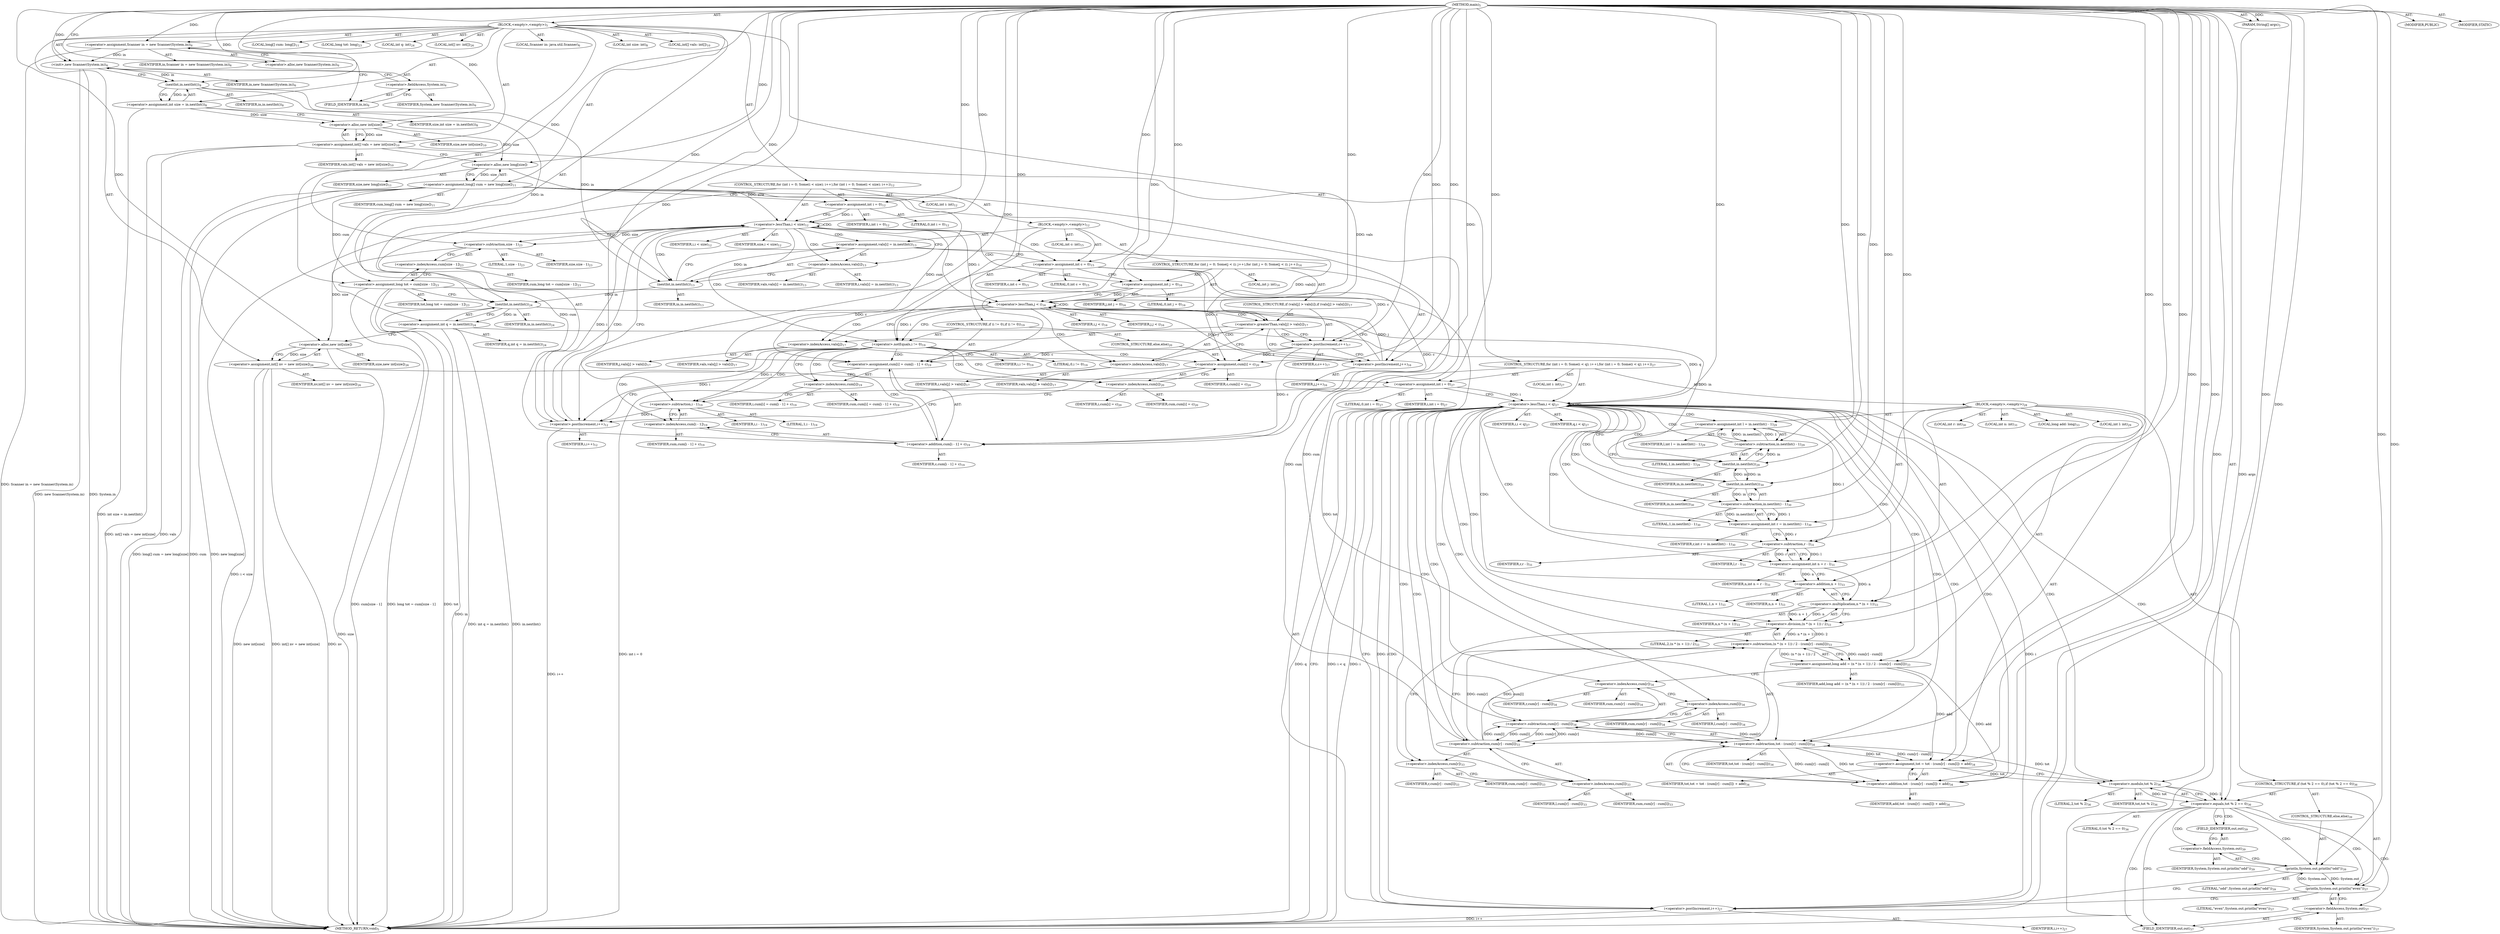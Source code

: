 digraph "main" {  
"19" [label = <(METHOD,main)<SUB>5</SUB>> ]
"20" [label = <(PARAM,String[] args)<SUB>5</SUB>> ]
"21" [label = <(BLOCK,&lt;empty&gt;,&lt;empty&gt;)<SUB>5</SUB>> ]
"4" [label = <(LOCAL,Scanner in: java.util.Scanner)<SUB>6</SUB>> ]
"22" [label = <(&lt;operator&gt;.assignment,Scanner in = new Scanner(System.in))<SUB>6</SUB>> ]
"23" [label = <(IDENTIFIER,in,Scanner in = new Scanner(System.in))<SUB>6</SUB>> ]
"24" [label = <(&lt;operator&gt;.alloc,new Scanner(System.in))<SUB>6</SUB>> ]
"25" [label = <(&lt;init&gt;,new Scanner(System.in))<SUB>6</SUB>> ]
"3" [label = <(IDENTIFIER,in,new Scanner(System.in))<SUB>6</SUB>> ]
"26" [label = <(&lt;operator&gt;.fieldAccess,System.in)<SUB>6</SUB>> ]
"27" [label = <(IDENTIFIER,System,new Scanner(System.in))<SUB>6</SUB>> ]
"28" [label = <(FIELD_IDENTIFIER,in,in)<SUB>6</SUB>> ]
"29" [label = <(LOCAL,int size: int)<SUB>8</SUB>> ]
"30" [label = <(&lt;operator&gt;.assignment,int size = in.nextInt())<SUB>8</SUB>> ]
"31" [label = <(IDENTIFIER,size,int size = in.nextInt())<SUB>8</SUB>> ]
"32" [label = <(nextInt,in.nextInt())<SUB>8</SUB>> ]
"33" [label = <(IDENTIFIER,in,in.nextInt())<SUB>8</SUB>> ]
"34" [label = <(LOCAL,int[] vals: int[])<SUB>10</SUB>> ]
"35" [label = <(&lt;operator&gt;.assignment,int[] vals = new int[size])<SUB>10</SUB>> ]
"36" [label = <(IDENTIFIER,vals,int[] vals = new int[size])<SUB>10</SUB>> ]
"37" [label = <(&lt;operator&gt;.alloc,new int[size])> ]
"38" [label = <(IDENTIFIER,size,new int[size])<SUB>10</SUB>> ]
"39" [label = <(LOCAL,long[] cum: long[])<SUB>11</SUB>> ]
"40" [label = <(&lt;operator&gt;.assignment,long[] cum = new long[size])<SUB>11</SUB>> ]
"41" [label = <(IDENTIFIER,cum,long[] cum = new long[size])<SUB>11</SUB>> ]
"42" [label = <(&lt;operator&gt;.alloc,new long[size])> ]
"43" [label = <(IDENTIFIER,size,new long[size])<SUB>11</SUB>> ]
"44" [label = <(CONTROL_STRUCTURE,for (int i = 0; Some(i &lt; size); i++),for (int i = 0; Some(i &lt; size); i++))<SUB>12</SUB>> ]
"45" [label = <(LOCAL,int i: int)<SUB>12</SUB>> ]
"46" [label = <(&lt;operator&gt;.assignment,int i = 0)<SUB>12</SUB>> ]
"47" [label = <(IDENTIFIER,i,int i = 0)<SUB>12</SUB>> ]
"48" [label = <(LITERAL,0,int i = 0)<SUB>12</SUB>> ]
"49" [label = <(&lt;operator&gt;.lessThan,i &lt; size)<SUB>12</SUB>> ]
"50" [label = <(IDENTIFIER,i,i &lt; size)<SUB>12</SUB>> ]
"51" [label = <(IDENTIFIER,size,i &lt; size)<SUB>12</SUB>> ]
"52" [label = <(&lt;operator&gt;.postIncrement,i++)<SUB>12</SUB>> ]
"53" [label = <(IDENTIFIER,i,i++)<SUB>12</SUB>> ]
"54" [label = <(BLOCK,&lt;empty&gt;,&lt;empty&gt;)<SUB>12</SUB>> ]
"55" [label = <(&lt;operator&gt;.assignment,vals[i] = in.nextInt())<SUB>13</SUB>> ]
"56" [label = <(&lt;operator&gt;.indexAccess,vals[i])<SUB>13</SUB>> ]
"57" [label = <(IDENTIFIER,vals,vals[i] = in.nextInt())<SUB>13</SUB>> ]
"58" [label = <(IDENTIFIER,i,vals[i] = in.nextInt())<SUB>13</SUB>> ]
"59" [label = <(nextInt,in.nextInt())<SUB>13</SUB>> ]
"60" [label = <(IDENTIFIER,in,in.nextInt())<SUB>13</SUB>> ]
"61" [label = <(LOCAL,int c: int)<SUB>15</SUB>> ]
"62" [label = <(&lt;operator&gt;.assignment,int c = 0)<SUB>15</SUB>> ]
"63" [label = <(IDENTIFIER,c,int c = 0)<SUB>15</SUB>> ]
"64" [label = <(LITERAL,0,int c = 0)<SUB>15</SUB>> ]
"65" [label = <(CONTROL_STRUCTURE,for (int j = 0; Some(j &lt; i); j++),for (int j = 0; Some(j &lt; i); j++))<SUB>16</SUB>> ]
"66" [label = <(LOCAL,int j: int)<SUB>16</SUB>> ]
"67" [label = <(&lt;operator&gt;.assignment,int j = 0)<SUB>16</SUB>> ]
"68" [label = <(IDENTIFIER,j,int j = 0)<SUB>16</SUB>> ]
"69" [label = <(LITERAL,0,int j = 0)<SUB>16</SUB>> ]
"70" [label = <(&lt;operator&gt;.lessThan,j &lt; i)<SUB>16</SUB>> ]
"71" [label = <(IDENTIFIER,j,j &lt; i)<SUB>16</SUB>> ]
"72" [label = <(IDENTIFIER,i,j &lt; i)<SUB>16</SUB>> ]
"73" [label = <(&lt;operator&gt;.postIncrement,j++)<SUB>16</SUB>> ]
"74" [label = <(IDENTIFIER,j,j++)<SUB>16</SUB>> ]
"75" [label = <(CONTROL_STRUCTURE,if (vals[j] &gt; vals[i]),if (vals[j] &gt; vals[i]))<SUB>17</SUB>> ]
"76" [label = <(&lt;operator&gt;.greaterThan,vals[j] &gt; vals[i])<SUB>17</SUB>> ]
"77" [label = <(&lt;operator&gt;.indexAccess,vals[j])<SUB>17</SUB>> ]
"78" [label = <(IDENTIFIER,vals,vals[j] &gt; vals[i])<SUB>17</SUB>> ]
"79" [label = <(IDENTIFIER,j,vals[j] &gt; vals[i])<SUB>17</SUB>> ]
"80" [label = <(&lt;operator&gt;.indexAccess,vals[i])<SUB>17</SUB>> ]
"81" [label = <(IDENTIFIER,vals,vals[j] &gt; vals[i])<SUB>17</SUB>> ]
"82" [label = <(IDENTIFIER,i,vals[j] &gt; vals[i])<SUB>17</SUB>> ]
"83" [label = <(&lt;operator&gt;.postIncrement,c++)<SUB>17</SUB>> ]
"84" [label = <(IDENTIFIER,c,c++)<SUB>17</SUB>> ]
"85" [label = <(CONTROL_STRUCTURE,if (i != 0),if (i != 0))<SUB>19</SUB>> ]
"86" [label = <(&lt;operator&gt;.notEquals,i != 0)<SUB>19</SUB>> ]
"87" [label = <(IDENTIFIER,i,i != 0)<SUB>19</SUB>> ]
"88" [label = <(LITERAL,0,i != 0)<SUB>19</SUB>> ]
"89" [label = <(&lt;operator&gt;.assignment,cum[i] = cum[i - 1] + c)<SUB>19</SUB>> ]
"90" [label = <(&lt;operator&gt;.indexAccess,cum[i])<SUB>19</SUB>> ]
"91" [label = <(IDENTIFIER,cum,cum[i] = cum[i - 1] + c)<SUB>19</SUB>> ]
"92" [label = <(IDENTIFIER,i,cum[i] = cum[i - 1] + c)<SUB>19</SUB>> ]
"93" [label = <(&lt;operator&gt;.addition,cum[i - 1] + c)<SUB>19</SUB>> ]
"94" [label = <(&lt;operator&gt;.indexAccess,cum[i - 1])<SUB>19</SUB>> ]
"95" [label = <(IDENTIFIER,cum,cum[i - 1] + c)<SUB>19</SUB>> ]
"96" [label = <(&lt;operator&gt;.subtraction,i - 1)<SUB>19</SUB>> ]
"97" [label = <(IDENTIFIER,i,i - 1)<SUB>19</SUB>> ]
"98" [label = <(LITERAL,1,i - 1)<SUB>19</SUB>> ]
"99" [label = <(IDENTIFIER,c,cum[i - 1] + c)<SUB>19</SUB>> ]
"100" [label = <(CONTROL_STRUCTURE,else,else)<SUB>20</SUB>> ]
"101" [label = <(&lt;operator&gt;.assignment,cum[i] = c)<SUB>20</SUB>> ]
"102" [label = <(&lt;operator&gt;.indexAccess,cum[i])<SUB>20</SUB>> ]
"103" [label = <(IDENTIFIER,cum,cum[i] = c)<SUB>20</SUB>> ]
"104" [label = <(IDENTIFIER,i,cum[i] = c)<SUB>20</SUB>> ]
"105" [label = <(IDENTIFIER,c,cum[i] = c)<SUB>20</SUB>> ]
"106" [label = <(LOCAL,long tot: long)<SUB>23</SUB>> ]
"107" [label = <(&lt;operator&gt;.assignment,long tot = cum[size - 1])<SUB>23</SUB>> ]
"108" [label = <(IDENTIFIER,tot,long tot = cum[size - 1])<SUB>23</SUB>> ]
"109" [label = <(&lt;operator&gt;.indexAccess,cum[size - 1])<SUB>23</SUB>> ]
"110" [label = <(IDENTIFIER,cum,long tot = cum[size - 1])<SUB>23</SUB>> ]
"111" [label = <(&lt;operator&gt;.subtraction,size - 1)<SUB>23</SUB>> ]
"112" [label = <(IDENTIFIER,size,size - 1)<SUB>23</SUB>> ]
"113" [label = <(LITERAL,1,size - 1)<SUB>23</SUB>> ]
"114" [label = <(LOCAL,int q: int)<SUB>24</SUB>> ]
"115" [label = <(&lt;operator&gt;.assignment,int q = in.nextInt())<SUB>24</SUB>> ]
"116" [label = <(IDENTIFIER,q,int q = in.nextInt())<SUB>24</SUB>> ]
"117" [label = <(nextInt,in.nextInt())<SUB>24</SUB>> ]
"118" [label = <(IDENTIFIER,in,in.nextInt())<SUB>24</SUB>> ]
"119" [label = <(LOCAL,int[] nv: int[])<SUB>26</SUB>> ]
"120" [label = <(&lt;operator&gt;.assignment,int[] nv = new int[size])<SUB>26</SUB>> ]
"121" [label = <(IDENTIFIER,nv,int[] nv = new int[size])<SUB>26</SUB>> ]
"122" [label = <(&lt;operator&gt;.alloc,new int[size])> ]
"123" [label = <(IDENTIFIER,size,new int[size])<SUB>26</SUB>> ]
"124" [label = <(CONTROL_STRUCTURE,for (int i = 0; Some(i &lt; q); i++),for (int i = 0; Some(i &lt; q); i++))<SUB>27</SUB>> ]
"125" [label = <(LOCAL,int i: int)<SUB>27</SUB>> ]
"126" [label = <(&lt;operator&gt;.assignment,int i = 0)<SUB>27</SUB>> ]
"127" [label = <(IDENTIFIER,i,int i = 0)<SUB>27</SUB>> ]
"128" [label = <(LITERAL,0,int i = 0)<SUB>27</SUB>> ]
"129" [label = <(&lt;operator&gt;.lessThan,i &lt; q)<SUB>27</SUB>> ]
"130" [label = <(IDENTIFIER,i,i &lt; q)<SUB>27</SUB>> ]
"131" [label = <(IDENTIFIER,q,i &lt; q)<SUB>27</SUB>> ]
"132" [label = <(&lt;operator&gt;.postIncrement,i++)<SUB>27</SUB>> ]
"133" [label = <(IDENTIFIER,i,i++)<SUB>27</SUB>> ]
"134" [label = <(BLOCK,&lt;empty&gt;,&lt;empty&gt;)<SUB>28</SUB>> ]
"135" [label = <(LOCAL,int l: int)<SUB>29</SUB>> ]
"136" [label = <(&lt;operator&gt;.assignment,int l = in.nextInt() - 1)<SUB>29</SUB>> ]
"137" [label = <(IDENTIFIER,l,int l = in.nextInt() - 1)<SUB>29</SUB>> ]
"138" [label = <(&lt;operator&gt;.subtraction,in.nextInt() - 1)<SUB>29</SUB>> ]
"139" [label = <(nextInt,in.nextInt())<SUB>29</SUB>> ]
"140" [label = <(IDENTIFIER,in,in.nextInt())<SUB>29</SUB>> ]
"141" [label = <(LITERAL,1,in.nextInt() - 1)<SUB>29</SUB>> ]
"142" [label = <(LOCAL,int r: int)<SUB>30</SUB>> ]
"143" [label = <(&lt;operator&gt;.assignment,int r = in.nextInt() - 1)<SUB>30</SUB>> ]
"144" [label = <(IDENTIFIER,r,int r = in.nextInt() - 1)<SUB>30</SUB>> ]
"145" [label = <(&lt;operator&gt;.subtraction,in.nextInt() - 1)<SUB>30</SUB>> ]
"146" [label = <(nextInt,in.nextInt())<SUB>30</SUB>> ]
"147" [label = <(IDENTIFIER,in,in.nextInt())<SUB>30</SUB>> ]
"148" [label = <(LITERAL,1,in.nextInt() - 1)<SUB>30</SUB>> ]
"149" [label = <(LOCAL,int n: int)<SUB>31</SUB>> ]
"150" [label = <(&lt;operator&gt;.assignment,int n = r - l)<SUB>31</SUB>> ]
"151" [label = <(IDENTIFIER,n,int n = r - l)<SUB>31</SUB>> ]
"152" [label = <(&lt;operator&gt;.subtraction,r - l)<SUB>31</SUB>> ]
"153" [label = <(IDENTIFIER,r,r - l)<SUB>31</SUB>> ]
"154" [label = <(IDENTIFIER,l,r - l)<SUB>31</SUB>> ]
"155" [label = <(LOCAL,long add: long)<SUB>33</SUB>> ]
"156" [label = <(&lt;operator&gt;.assignment,long add = (n * (n + 1)) / 2 - (cum[r] - cum[l]))<SUB>33</SUB>> ]
"157" [label = <(IDENTIFIER,add,long add = (n * (n + 1)) / 2 - (cum[r] - cum[l]))<SUB>33</SUB>> ]
"158" [label = <(&lt;operator&gt;.subtraction,(n * (n + 1)) / 2 - (cum[r] - cum[l]))<SUB>33</SUB>> ]
"159" [label = <(&lt;operator&gt;.division,(n * (n + 1)) / 2)<SUB>33</SUB>> ]
"160" [label = <(&lt;operator&gt;.multiplication,n * (n + 1))<SUB>33</SUB>> ]
"161" [label = <(IDENTIFIER,n,n * (n + 1))<SUB>33</SUB>> ]
"162" [label = <(&lt;operator&gt;.addition,n + 1)<SUB>33</SUB>> ]
"163" [label = <(IDENTIFIER,n,n + 1)<SUB>33</SUB>> ]
"164" [label = <(LITERAL,1,n + 1)<SUB>33</SUB>> ]
"165" [label = <(LITERAL,2,(n * (n + 1)) / 2)<SUB>33</SUB>> ]
"166" [label = <(&lt;operator&gt;.subtraction,cum[r] - cum[l])<SUB>33</SUB>> ]
"167" [label = <(&lt;operator&gt;.indexAccess,cum[r])<SUB>33</SUB>> ]
"168" [label = <(IDENTIFIER,cum,cum[r] - cum[l])<SUB>33</SUB>> ]
"169" [label = <(IDENTIFIER,r,cum[r] - cum[l])<SUB>33</SUB>> ]
"170" [label = <(&lt;operator&gt;.indexAccess,cum[l])<SUB>33</SUB>> ]
"171" [label = <(IDENTIFIER,cum,cum[r] - cum[l])<SUB>33</SUB>> ]
"172" [label = <(IDENTIFIER,l,cum[r] - cum[l])<SUB>33</SUB>> ]
"173" [label = <(&lt;operator&gt;.assignment,tot = tot - (cum[r] - cum[l]) + add)<SUB>34</SUB>> ]
"174" [label = <(IDENTIFIER,tot,tot = tot - (cum[r] - cum[l]) + add)<SUB>34</SUB>> ]
"175" [label = <(&lt;operator&gt;.addition,tot - (cum[r] - cum[l]) + add)<SUB>34</SUB>> ]
"176" [label = <(&lt;operator&gt;.subtraction,tot - (cum[r] - cum[l]))<SUB>34</SUB>> ]
"177" [label = <(IDENTIFIER,tot,tot - (cum[r] - cum[l]))<SUB>34</SUB>> ]
"178" [label = <(&lt;operator&gt;.subtraction,cum[r] - cum[l])<SUB>34</SUB>> ]
"179" [label = <(&lt;operator&gt;.indexAccess,cum[r])<SUB>34</SUB>> ]
"180" [label = <(IDENTIFIER,cum,cum[r] - cum[l])<SUB>34</SUB>> ]
"181" [label = <(IDENTIFIER,r,cum[r] - cum[l])<SUB>34</SUB>> ]
"182" [label = <(&lt;operator&gt;.indexAccess,cum[l])<SUB>34</SUB>> ]
"183" [label = <(IDENTIFIER,cum,cum[r] - cum[l])<SUB>34</SUB>> ]
"184" [label = <(IDENTIFIER,l,cum[r] - cum[l])<SUB>34</SUB>> ]
"185" [label = <(IDENTIFIER,add,tot - (cum[r] - cum[l]) + add)<SUB>34</SUB>> ]
"186" [label = <(CONTROL_STRUCTURE,if (tot % 2 == 0),if (tot % 2 == 0))<SUB>36</SUB>> ]
"187" [label = <(&lt;operator&gt;.equals,tot % 2 == 0)<SUB>36</SUB>> ]
"188" [label = <(&lt;operator&gt;.modulo,tot % 2)<SUB>36</SUB>> ]
"189" [label = <(IDENTIFIER,tot,tot % 2)<SUB>36</SUB>> ]
"190" [label = <(LITERAL,2,tot % 2)<SUB>36</SUB>> ]
"191" [label = <(LITERAL,0,tot % 2 == 0)<SUB>36</SUB>> ]
"192" [label = <(println,System.out.println(&quot;even&quot;))<SUB>37</SUB>> ]
"193" [label = <(&lt;operator&gt;.fieldAccess,System.out)<SUB>37</SUB>> ]
"194" [label = <(IDENTIFIER,System,System.out.println(&quot;even&quot;))<SUB>37</SUB>> ]
"195" [label = <(FIELD_IDENTIFIER,out,out)<SUB>37</SUB>> ]
"196" [label = <(LITERAL,&quot;even&quot;,System.out.println(&quot;even&quot;))<SUB>37</SUB>> ]
"197" [label = <(CONTROL_STRUCTURE,else,else)<SUB>39</SUB>> ]
"198" [label = <(println,System.out.println(&quot;odd&quot;))<SUB>39</SUB>> ]
"199" [label = <(&lt;operator&gt;.fieldAccess,System.out)<SUB>39</SUB>> ]
"200" [label = <(IDENTIFIER,System,System.out.println(&quot;odd&quot;))<SUB>39</SUB>> ]
"201" [label = <(FIELD_IDENTIFIER,out,out)<SUB>39</SUB>> ]
"202" [label = <(LITERAL,&quot;odd&quot;,System.out.println(&quot;odd&quot;))<SUB>39</SUB>> ]
"203" [label = <(MODIFIER,PUBLIC)> ]
"204" [label = <(MODIFIER,STATIC)> ]
"205" [label = <(METHOD_RETURN,void)<SUB>5</SUB>> ]
  "19" -> "20"  [ label = "AST: "] 
  "19" -> "21"  [ label = "AST: "] 
  "19" -> "203"  [ label = "AST: "] 
  "19" -> "204"  [ label = "AST: "] 
  "19" -> "205"  [ label = "AST: "] 
  "21" -> "4"  [ label = "AST: "] 
  "21" -> "22"  [ label = "AST: "] 
  "21" -> "25"  [ label = "AST: "] 
  "21" -> "29"  [ label = "AST: "] 
  "21" -> "30"  [ label = "AST: "] 
  "21" -> "34"  [ label = "AST: "] 
  "21" -> "35"  [ label = "AST: "] 
  "21" -> "39"  [ label = "AST: "] 
  "21" -> "40"  [ label = "AST: "] 
  "21" -> "44"  [ label = "AST: "] 
  "21" -> "106"  [ label = "AST: "] 
  "21" -> "107"  [ label = "AST: "] 
  "21" -> "114"  [ label = "AST: "] 
  "21" -> "115"  [ label = "AST: "] 
  "21" -> "119"  [ label = "AST: "] 
  "21" -> "120"  [ label = "AST: "] 
  "21" -> "124"  [ label = "AST: "] 
  "22" -> "23"  [ label = "AST: "] 
  "22" -> "24"  [ label = "AST: "] 
  "25" -> "3"  [ label = "AST: "] 
  "25" -> "26"  [ label = "AST: "] 
  "26" -> "27"  [ label = "AST: "] 
  "26" -> "28"  [ label = "AST: "] 
  "30" -> "31"  [ label = "AST: "] 
  "30" -> "32"  [ label = "AST: "] 
  "32" -> "33"  [ label = "AST: "] 
  "35" -> "36"  [ label = "AST: "] 
  "35" -> "37"  [ label = "AST: "] 
  "37" -> "38"  [ label = "AST: "] 
  "40" -> "41"  [ label = "AST: "] 
  "40" -> "42"  [ label = "AST: "] 
  "42" -> "43"  [ label = "AST: "] 
  "44" -> "45"  [ label = "AST: "] 
  "44" -> "46"  [ label = "AST: "] 
  "44" -> "49"  [ label = "AST: "] 
  "44" -> "52"  [ label = "AST: "] 
  "44" -> "54"  [ label = "AST: "] 
  "46" -> "47"  [ label = "AST: "] 
  "46" -> "48"  [ label = "AST: "] 
  "49" -> "50"  [ label = "AST: "] 
  "49" -> "51"  [ label = "AST: "] 
  "52" -> "53"  [ label = "AST: "] 
  "54" -> "55"  [ label = "AST: "] 
  "54" -> "61"  [ label = "AST: "] 
  "54" -> "62"  [ label = "AST: "] 
  "54" -> "65"  [ label = "AST: "] 
  "54" -> "85"  [ label = "AST: "] 
  "55" -> "56"  [ label = "AST: "] 
  "55" -> "59"  [ label = "AST: "] 
  "56" -> "57"  [ label = "AST: "] 
  "56" -> "58"  [ label = "AST: "] 
  "59" -> "60"  [ label = "AST: "] 
  "62" -> "63"  [ label = "AST: "] 
  "62" -> "64"  [ label = "AST: "] 
  "65" -> "66"  [ label = "AST: "] 
  "65" -> "67"  [ label = "AST: "] 
  "65" -> "70"  [ label = "AST: "] 
  "65" -> "73"  [ label = "AST: "] 
  "65" -> "75"  [ label = "AST: "] 
  "67" -> "68"  [ label = "AST: "] 
  "67" -> "69"  [ label = "AST: "] 
  "70" -> "71"  [ label = "AST: "] 
  "70" -> "72"  [ label = "AST: "] 
  "73" -> "74"  [ label = "AST: "] 
  "75" -> "76"  [ label = "AST: "] 
  "75" -> "83"  [ label = "AST: "] 
  "76" -> "77"  [ label = "AST: "] 
  "76" -> "80"  [ label = "AST: "] 
  "77" -> "78"  [ label = "AST: "] 
  "77" -> "79"  [ label = "AST: "] 
  "80" -> "81"  [ label = "AST: "] 
  "80" -> "82"  [ label = "AST: "] 
  "83" -> "84"  [ label = "AST: "] 
  "85" -> "86"  [ label = "AST: "] 
  "85" -> "89"  [ label = "AST: "] 
  "85" -> "100"  [ label = "AST: "] 
  "86" -> "87"  [ label = "AST: "] 
  "86" -> "88"  [ label = "AST: "] 
  "89" -> "90"  [ label = "AST: "] 
  "89" -> "93"  [ label = "AST: "] 
  "90" -> "91"  [ label = "AST: "] 
  "90" -> "92"  [ label = "AST: "] 
  "93" -> "94"  [ label = "AST: "] 
  "93" -> "99"  [ label = "AST: "] 
  "94" -> "95"  [ label = "AST: "] 
  "94" -> "96"  [ label = "AST: "] 
  "96" -> "97"  [ label = "AST: "] 
  "96" -> "98"  [ label = "AST: "] 
  "100" -> "101"  [ label = "AST: "] 
  "101" -> "102"  [ label = "AST: "] 
  "101" -> "105"  [ label = "AST: "] 
  "102" -> "103"  [ label = "AST: "] 
  "102" -> "104"  [ label = "AST: "] 
  "107" -> "108"  [ label = "AST: "] 
  "107" -> "109"  [ label = "AST: "] 
  "109" -> "110"  [ label = "AST: "] 
  "109" -> "111"  [ label = "AST: "] 
  "111" -> "112"  [ label = "AST: "] 
  "111" -> "113"  [ label = "AST: "] 
  "115" -> "116"  [ label = "AST: "] 
  "115" -> "117"  [ label = "AST: "] 
  "117" -> "118"  [ label = "AST: "] 
  "120" -> "121"  [ label = "AST: "] 
  "120" -> "122"  [ label = "AST: "] 
  "122" -> "123"  [ label = "AST: "] 
  "124" -> "125"  [ label = "AST: "] 
  "124" -> "126"  [ label = "AST: "] 
  "124" -> "129"  [ label = "AST: "] 
  "124" -> "132"  [ label = "AST: "] 
  "124" -> "134"  [ label = "AST: "] 
  "126" -> "127"  [ label = "AST: "] 
  "126" -> "128"  [ label = "AST: "] 
  "129" -> "130"  [ label = "AST: "] 
  "129" -> "131"  [ label = "AST: "] 
  "132" -> "133"  [ label = "AST: "] 
  "134" -> "135"  [ label = "AST: "] 
  "134" -> "136"  [ label = "AST: "] 
  "134" -> "142"  [ label = "AST: "] 
  "134" -> "143"  [ label = "AST: "] 
  "134" -> "149"  [ label = "AST: "] 
  "134" -> "150"  [ label = "AST: "] 
  "134" -> "155"  [ label = "AST: "] 
  "134" -> "156"  [ label = "AST: "] 
  "134" -> "173"  [ label = "AST: "] 
  "134" -> "186"  [ label = "AST: "] 
  "136" -> "137"  [ label = "AST: "] 
  "136" -> "138"  [ label = "AST: "] 
  "138" -> "139"  [ label = "AST: "] 
  "138" -> "141"  [ label = "AST: "] 
  "139" -> "140"  [ label = "AST: "] 
  "143" -> "144"  [ label = "AST: "] 
  "143" -> "145"  [ label = "AST: "] 
  "145" -> "146"  [ label = "AST: "] 
  "145" -> "148"  [ label = "AST: "] 
  "146" -> "147"  [ label = "AST: "] 
  "150" -> "151"  [ label = "AST: "] 
  "150" -> "152"  [ label = "AST: "] 
  "152" -> "153"  [ label = "AST: "] 
  "152" -> "154"  [ label = "AST: "] 
  "156" -> "157"  [ label = "AST: "] 
  "156" -> "158"  [ label = "AST: "] 
  "158" -> "159"  [ label = "AST: "] 
  "158" -> "166"  [ label = "AST: "] 
  "159" -> "160"  [ label = "AST: "] 
  "159" -> "165"  [ label = "AST: "] 
  "160" -> "161"  [ label = "AST: "] 
  "160" -> "162"  [ label = "AST: "] 
  "162" -> "163"  [ label = "AST: "] 
  "162" -> "164"  [ label = "AST: "] 
  "166" -> "167"  [ label = "AST: "] 
  "166" -> "170"  [ label = "AST: "] 
  "167" -> "168"  [ label = "AST: "] 
  "167" -> "169"  [ label = "AST: "] 
  "170" -> "171"  [ label = "AST: "] 
  "170" -> "172"  [ label = "AST: "] 
  "173" -> "174"  [ label = "AST: "] 
  "173" -> "175"  [ label = "AST: "] 
  "175" -> "176"  [ label = "AST: "] 
  "175" -> "185"  [ label = "AST: "] 
  "176" -> "177"  [ label = "AST: "] 
  "176" -> "178"  [ label = "AST: "] 
  "178" -> "179"  [ label = "AST: "] 
  "178" -> "182"  [ label = "AST: "] 
  "179" -> "180"  [ label = "AST: "] 
  "179" -> "181"  [ label = "AST: "] 
  "182" -> "183"  [ label = "AST: "] 
  "182" -> "184"  [ label = "AST: "] 
  "186" -> "187"  [ label = "AST: "] 
  "186" -> "192"  [ label = "AST: "] 
  "186" -> "197"  [ label = "AST: "] 
  "187" -> "188"  [ label = "AST: "] 
  "187" -> "191"  [ label = "AST: "] 
  "188" -> "189"  [ label = "AST: "] 
  "188" -> "190"  [ label = "AST: "] 
  "192" -> "193"  [ label = "AST: "] 
  "192" -> "196"  [ label = "AST: "] 
  "193" -> "194"  [ label = "AST: "] 
  "193" -> "195"  [ label = "AST: "] 
  "197" -> "198"  [ label = "AST: "] 
  "198" -> "199"  [ label = "AST: "] 
  "198" -> "202"  [ label = "AST: "] 
  "199" -> "200"  [ label = "AST: "] 
  "199" -> "201"  [ label = "AST: "] 
  "22" -> "28"  [ label = "CFG: "] 
  "25" -> "32"  [ label = "CFG: "] 
  "30" -> "37"  [ label = "CFG: "] 
  "35" -> "42"  [ label = "CFG: "] 
  "40" -> "46"  [ label = "CFG: "] 
  "107" -> "117"  [ label = "CFG: "] 
  "115" -> "122"  [ label = "CFG: "] 
  "120" -> "126"  [ label = "CFG: "] 
  "24" -> "22"  [ label = "CFG: "] 
  "26" -> "25"  [ label = "CFG: "] 
  "32" -> "30"  [ label = "CFG: "] 
  "37" -> "35"  [ label = "CFG: "] 
  "42" -> "40"  [ label = "CFG: "] 
  "46" -> "49"  [ label = "CFG: "] 
  "49" -> "56"  [ label = "CFG: "] 
  "49" -> "111"  [ label = "CFG: "] 
  "52" -> "49"  [ label = "CFG: "] 
  "109" -> "107"  [ label = "CFG: "] 
  "117" -> "115"  [ label = "CFG: "] 
  "122" -> "120"  [ label = "CFG: "] 
  "126" -> "129"  [ label = "CFG: "] 
  "129" -> "205"  [ label = "CFG: "] 
  "129" -> "139"  [ label = "CFG: "] 
  "132" -> "129"  [ label = "CFG: "] 
  "28" -> "26"  [ label = "CFG: "] 
  "55" -> "62"  [ label = "CFG: "] 
  "62" -> "67"  [ label = "CFG: "] 
  "111" -> "109"  [ label = "CFG: "] 
  "136" -> "146"  [ label = "CFG: "] 
  "143" -> "152"  [ label = "CFG: "] 
  "150" -> "162"  [ label = "CFG: "] 
  "156" -> "179"  [ label = "CFG: "] 
  "173" -> "188"  [ label = "CFG: "] 
  "56" -> "59"  [ label = "CFG: "] 
  "59" -> "55"  [ label = "CFG: "] 
  "67" -> "70"  [ label = "CFG: "] 
  "70" -> "77"  [ label = "CFG: "] 
  "70" -> "86"  [ label = "CFG: "] 
  "73" -> "70"  [ label = "CFG: "] 
  "86" -> "90"  [ label = "CFG: "] 
  "86" -> "102"  [ label = "CFG: "] 
  "89" -> "52"  [ label = "CFG: "] 
  "138" -> "136"  [ label = "CFG: "] 
  "145" -> "143"  [ label = "CFG: "] 
  "152" -> "150"  [ label = "CFG: "] 
  "158" -> "156"  [ label = "CFG: "] 
  "175" -> "173"  [ label = "CFG: "] 
  "187" -> "195"  [ label = "CFG: "] 
  "187" -> "201"  [ label = "CFG: "] 
  "192" -> "132"  [ label = "CFG: "] 
  "76" -> "83"  [ label = "CFG: "] 
  "76" -> "73"  [ label = "CFG: "] 
  "83" -> "73"  [ label = "CFG: "] 
  "90" -> "96"  [ label = "CFG: "] 
  "93" -> "89"  [ label = "CFG: "] 
  "101" -> "52"  [ label = "CFG: "] 
  "139" -> "138"  [ label = "CFG: "] 
  "146" -> "145"  [ label = "CFG: "] 
  "159" -> "167"  [ label = "CFG: "] 
  "166" -> "158"  [ label = "CFG: "] 
  "176" -> "175"  [ label = "CFG: "] 
  "188" -> "187"  [ label = "CFG: "] 
  "193" -> "192"  [ label = "CFG: "] 
  "198" -> "132"  [ label = "CFG: "] 
  "77" -> "80"  [ label = "CFG: "] 
  "80" -> "76"  [ label = "CFG: "] 
  "94" -> "93"  [ label = "CFG: "] 
  "102" -> "101"  [ label = "CFG: "] 
  "160" -> "159"  [ label = "CFG: "] 
  "167" -> "170"  [ label = "CFG: "] 
  "170" -> "166"  [ label = "CFG: "] 
  "178" -> "176"  [ label = "CFG: "] 
  "195" -> "193"  [ label = "CFG: "] 
  "199" -> "198"  [ label = "CFG: "] 
  "96" -> "94"  [ label = "CFG: "] 
  "162" -> "160"  [ label = "CFG: "] 
  "179" -> "182"  [ label = "CFG: "] 
  "182" -> "178"  [ label = "CFG: "] 
  "201" -> "199"  [ label = "CFG: "] 
  "19" -> "24"  [ label = "CFG: "] 
  "20" -> "205"  [ label = "DDG: args"] 
  "22" -> "205"  [ label = "DDG: Scanner in = new Scanner(System.in)"] 
  "25" -> "205"  [ label = "DDG: System.in"] 
  "25" -> "205"  [ label = "DDG: new Scanner(System.in)"] 
  "30" -> "205"  [ label = "DDG: int size = in.nextInt()"] 
  "35" -> "205"  [ label = "DDG: vals"] 
  "35" -> "205"  [ label = "DDG: int[] vals = new int[size]"] 
  "40" -> "205"  [ label = "DDG: cum"] 
  "40" -> "205"  [ label = "DDG: new long[size]"] 
  "40" -> "205"  [ label = "DDG: long[] cum = new long[size]"] 
  "49" -> "205"  [ label = "DDG: i &lt; size"] 
  "107" -> "205"  [ label = "DDG: tot"] 
  "107" -> "205"  [ label = "DDG: cum[size - 1]"] 
  "107" -> "205"  [ label = "DDG: long tot = cum[size - 1]"] 
  "117" -> "205"  [ label = "DDG: in"] 
  "115" -> "205"  [ label = "DDG: in.nextInt()"] 
  "115" -> "205"  [ label = "DDG: int q = in.nextInt()"] 
  "120" -> "205"  [ label = "DDG: nv"] 
  "122" -> "205"  [ label = "DDG: size"] 
  "120" -> "205"  [ label = "DDG: new int[size]"] 
  "120" -> "205"  [ label = "DDG: int[] nv = new int[size]"] 
  "126" -> "205"  [ label = "DDG: int i = 0"] 
  "129" -> "205"  [ label = "DDG: i"] 
  "129" -> "205"  [ label = "DDG: q"] 
  "129" -> "205"  [ label = "DDG: i &lt; q"] 
  "132" -> "205"  [ label = "DDG: i++"] 
  "52" -> "205"  [ label = "DDG: i++"] 
  "19" -> "20"  [ label = "DDG: "] 
  "19" -> "22"  [ label = "DDG: "] 
  "32" -> "30"  [ label = "DDG: in"] 
  "37" -> "35"  [ label = "DDG: size"] 
  "42" -> "40"  [ label = "DDG: size"] 
  "40" -> "107"  [ label = "DDG: cum"] 
  "117" -> "115"  [ label = "DDG: in"] 
  "122" -> "120"  [ label = "DDG: size"] 
  "22" -> "25"  [ label = "DDG: in"] 
  "19" -> "25"  [ label = "DDG: "] 
  "19" -> "46"  [ label = "DDG: "] 
  "19" -> "126"  [ label = "DDG: "] 
  "25" -> "32"  [ label = "DDG: in"] 
  "19" -> "32"  [ label = "DDG: "] 
  "30" -> "37"  [ label = "DDG: size"] 
  "19" -> "37"  [ label = "DDG: "] 
  "37" -> "42"  [ label = "DDG: size"] 
  "19" -> "42"  [ label = "DDG: "] 
  "46" -> "49"  [ label = "DDG: i"] 
  "52" -> "49"  [ label = "DDG: i"] 
  "19" -> "49"  [ label = "DDG: "] 
  "42" -> "49"  [ label = "DDG: size"] 
  "86" -> "52"  [ label = "DDG: i"] 
  "96" -> "52"  [ label = "DDG: i"] 
  "19" -> "52"  [ label = "DDG: "] 
  "59" -> "55"  [ label = "DDG: in"] 
  "19" -> "62"  [ label = "DDG: "] 
  "32" -> "117"  [ label = "DDG: in"] 
  "59" -> "117"  [ label = "DDG: in"] 
  "19" -> "117"  [ label = "DDG: "] 
  "111" -> "122"  [ label = "DDG: size"] 
  "19" -> "122"  [ label = "DDG: "] 
  "126" -> "129"  [ label = "DDG: i"] 
  "132" -> "129"  [ label = "DDG: i"] 
  "19" -> "129"  [ label = "DDG: "] 
  "115" -> "129"  [ label = "DDG: q"] 
  "129" -> "132"  [ label = "DDG: i"] 
  "19" -> "132"  [ label = "DDG: "] 
  "138" -> "136"  [ label = "DDG: in.nextInt()"] 
  "138" -> "136"  [ label = "DDG: 1"] 
  "145" -> "143"  [ label = "DDG: in.nextInt()"] 
  "145" -> "143"  [ label = "DDG: 1"] 
  "152" -> "150"  [ label = "DDG: r"] 
  "152" -> "150"  [ label = "DDG: l"] 
  "158" -> "156"  [ label = "DDG: (n * (n + 1)) / 2"] 
  "158" -> "156"  [ label = "DDG: cum[r] - cum[l]"] 
  "176" -> "173"  [ label = "DDG: tot"] 
  "176" -> "173"  [ label = "DDG: cum[r] - cum[l]"] 
  "156" -> "173"  [ label = "DDG: add"] 
  "19" -> "173"  [ label = "DDG: "] 
  "19" -> "67"  [ label = "DDG: "] 
  "40" -> "89"  [ label = "DDG: cum"] 
  "62" -> "89"  [ label = "DDG: c"] 
  "83" -> "89"  [ label = "DDG: c"] 
  "19" -> "89"  [ label = "DDG: "] 
  "49" -> "111"  [ label = "DDG: size"] 
  "19" -> "111"  [ label = "DDG: "] 
  "32" -> "59"  [ label = "DDG: in"] 
  "19" -> "59"  [ label = "DDG: "] 
  "67" -> "70"  [ label = "DDG: j"] 
  "73" -> "70"  [ label = "DDG: j"] 
  "19" -> "70"  [ label = "DDG: "] 
  "49" -> "70"  [ label = "DDG: i"] 
  "70" -> "73"  [ label = "DDG: j"] 
  "19" -> "73"  [ label = "DDG: "] 
  "70" -> "86"  [ label = "DDG: i"] 
  "19" -> "86"  [ label = "DDG: "] 
  "62" -> "101"  [ label = "DDG: c"] 
  "83" -> "101"  [ label = "DDG: c"] 
  "19" -> "101"  [ label = "DDG: "] 
  "139" -> "138"  [ label = "DDG: in"] 
  "19" -> "138"  [ label = "DDG: "] 
  "146" -> "145"  [ label = "DDG: in"] 
  "19" -> "145"  [ label = "DDG: "] 
  "143" -> "152"  [ label = "DDG: r"] 
  "19" -> "152"  [ label = "DDG: "] 
  "136" -> "152"  [ label = "DDG: l"] 
  "159" -> "158"  [ label = "DDG: n * (n + 1)"] 
  "159" -> "158"  [ label = "DDG: 2"] 
  "166" -> "158"  [ label = "DDG: cum[r]"] 
  "166" -> "158"  [ label = "DDG: cum[l]"] 
  "176" -> "175"  [ label = "DDG: tot"] 
  "176" -> "175"  [ label = "DDG: cum[r] - cum[l]"] 
  "156" -> "175"  [ label = "DDG: add"] 
  "19" -> "175"  [ label = "DDG: "] 
  "188" -> "187"  [ label = "DDG: tot"] 
  "188" -> "187"  [ label = "DDG: 2"] 
  "19" -> "187"  [ label = "DDG: "] 
  "198" -> "192"  [ label = "DDG: System.out"] 
  "19" -> "192"  [ label = "DDG: "] 
  "35" -> "76"  [ label = "DDG: vals"] 
  "55" -> "76"  [ label = "DDG: vals[i]"] 
  "62" -> "83"  [ label = "DDG: c"] 
  "19" -> "83"  [ label = "DDG: "] 
  "40" -> "93"  [ label = "DDG: cum"] 
  "62" -> "93"  [ label = "DDG: c"] 
  "83" -> "93"  [ label = "DDG: c"] 
  "19" -> "93"  [ label = "DDG: "] 
  "117" -> "139"  [ label = "DDG: in"] 
  "146" -> "139"  [ label = "DDG: in"] 
  "19" -> "139"  [ label = "DDG: "] 
  "139" -> "146"  [ label = "DDG: in"] 
  "19" -> "146"  [ label = "DDG: "] 
  "160" -> "159"  [ label = "DDG: n"] 
  "160" -> "159"  [ label = "DDG: n + 1"] 
  "19" -> "159"  [ label = "DDG: "] 
  "40" -> "166"  [ label = "DDG: cum"] 
  "178" -> "166"  [ label = "DDG: cum[r]"] 
  "178" -> "166"  [ label = "DDG: cum[l]"] 
  "107" -> "176"  [ label = "DDG: tot"] 
  "188" -> "176"  [ label = "DDG: tot"] 
  "19" -> "176"  [ label = "DDG: "] 
  "178" -> "176"  [ label = "DDG: cum[r]"] 
  "178" -> "176"  [ label = "DDG: cum[l]"] 
  "173" -> "188"  [ label = "DDG: tot"] 
  "19" -> "188"  [ label = "DDG: "] 
  "192" -> "198"  [ label = "DDG: System.out"] 
  "19" -> "198"  [ label = "DDG: "] 
  "19" -> "160"  [ label = "DDG: "] 
  "150" -> "160"  [ label = "DDG: n"] 
  "40" -> "178"  [ label = "DDG: cum"] 
  "166" -> "178"  [ label = "DDG: cum[r]"] 
  "166" -> "178"  [ label = "DDG: cum[l]"] 
  "86" -> "96"  [ label = "DDG: i"] 
  "19" -> "96"  [ label = "DDG: "] 
  "150" -> "162"  [ label = "DDG: n"] 
  "19" -> "162"  [ label = "DDG: "] 
  "49" -> "52"  [ label = "CDG: "] 
  "49" -> "56"  [ label = "CDG: "] 
  "49" -> "67"  [ label = "CDG: "] 
  "49" -> "59"  [ label = "CDG: "] 
  "49" -> "70"  [ label = "CDG: "] 
  "49" -> "86"  [ label = "CDG: "] 
  "49" -> "49"  [ label = "CDG: "] 
  "49" -> "55"  [ label = "CDG: "] 
  "49" -> "62"  [ label = "CDG: "] 
  "129" -> "167"  [ label = "CDG: "] 
  "129" -> "188"  [ label = "CDG: "] 
  "129" -> "136"  [ label = "CDG: "] 
  "129" -> "145"  [ label = "CDG: "] 
  "129" -> "146"  [ label = "CDG: "] 
  "129" -> "179"  [ label = "CDG: "] 
  "129" -> "178"  [ label = "CDG: "] 
  "129" -> "132"  [ label = "CDG: "] 
  "129" -> "150"  [ label = "CDG: "] 
  "129" -> "162"  [ label = "CDG: "] 
  "129" -> "170"  [ label = "CDG: "] 
  "129" -> "129"  [ label = "CDG: "] 
  "129" -> "138"  [ label = "CDG: "] 
  "129" -> "187"  [ label = "CDG: "] 
  "129" -> "173"  [ label = "CDG: "] 
  "129" -> "152"  [ label = "CDG: "] 
  "129" -> "182"  [ label = "CDG: "] 
  "129" -> "139"  [ label = "CDG: "] 
  "129" -> "158"  [ label = "CDG: "] 
  "129" -> "160"  [ label = "CDG: "] 
  "129" -> "166"  [ label = "CDG: "] 
  "129" -> "159"  [ label = "CDG: "] 
  "129" -> "176"  [ label = "CDG: "] 
  "129" -> "143"  [ label = "CDG: "] 
  "129" -> "175"  [ label = "CDG: "] 
  "129" -> "156"  [ label = "CDG: "] 
  "70" -> "73"  [ label = "CDG: "] 
  "70" -> "77"  [ label = "CDG: "] 
  "70" -> "76"  [ label = "CDG: "] 
  "70" -> "80"  [ label = "CDG: "] 
  "70" -> "70"  [ label = "CDG: "] 
  "86" -> "94"  [ label = "CDG: "] 
  "86" -> "96"  [ label = "CDG: "] 
  "86" -> "102"  [ label = "CDG: "] 
  "86" -> "93"  [ label = "CDG: "] 
  "86" -> "101"  [ label = "CDG: "] 
  "86" -> "90"  [ label = "CDG: "] 
  "86" -> "89"  [ label = "CDG: "] 
  "187" -> "192"  [ label = "CDG: "] 
  "187" -> "198"  [ label = "CDG: "] 
  "187" -> "195"  [ label = "CDG: "] 
  "187" -> "201"  [ label = "CDG: "] 
  "187" -> "193"  [ label = "CDG: "] 
  "187" -> "199"  [ label = "CDG: "] 
  "76" -> "83"  [ label = "CDG: "] 
}
